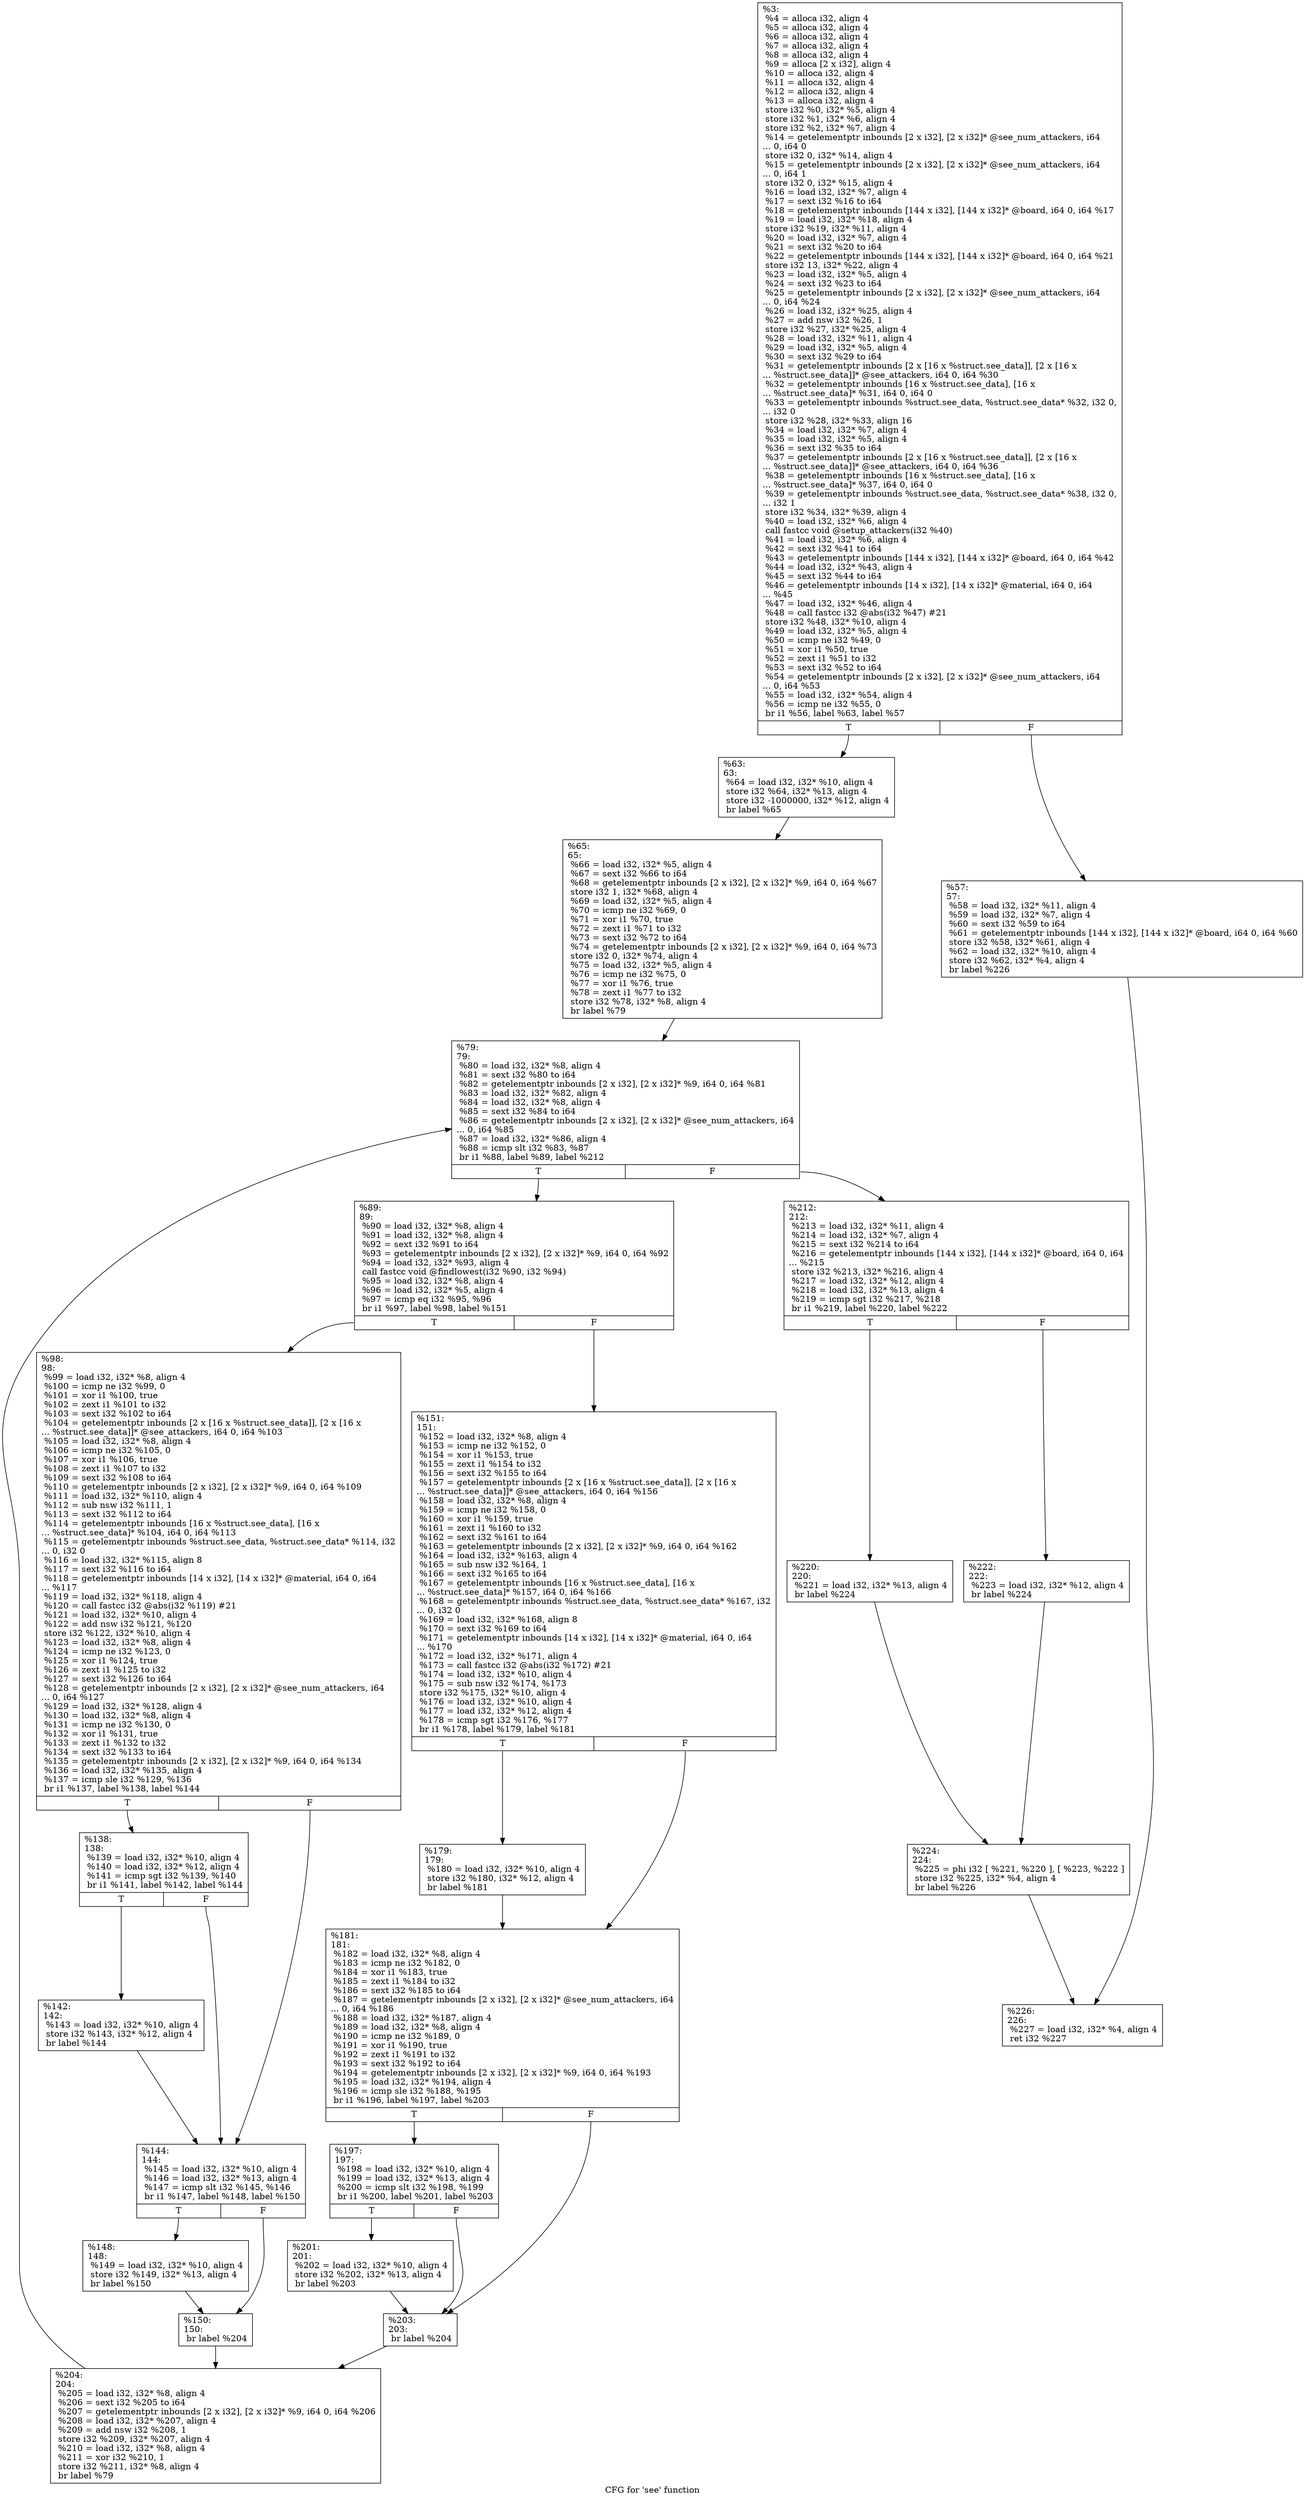 digraph "CFG for 'see' function" {
	label="CFG for 'see' function";

	Node0x2589e90 [shape=record,label="{%3:\l  %4 = alloca i32, align 4\l  %5 = alloca i32, align 4\l  %6 = alloca i32, align 4\l  %7 = alloca i32, align 4\l  %8 = alloca i32, align 4\l  %9 = alloca [2 x i32], align 4\l  %10 = alloca i32, align 4\l  %11 = alloca i32, align 4\l  %12 = alloca i32, align 4\l  %13 = alloca i32, align 4\l  store i32 %0, i32* %5, align 4\l  store i32 %1, i32* %6, align 4\l  store i32 %2, i32* %7, align 4\l  %14 = getelementptr inbounds [2 x i32], [2 x i32]* @see_num_attackers, i64\l... 0, i64 0\l  store i32 0, i32* %14, align 4\l  %15 = getelementptr inbounds [2 x i32], [2 x i32]* @see_num_attackers, i64\l... 0, i64 1\l  store i32 0, i32* %15, align 4\l  %16 = load i32, i32* %7, align 4\l  %17 = sext i32 %16 to i64\l  %18 = getelementptr inbounds [144 x i32], [144 x i32]* @board, i64 0, i64 %17\l  %19 = load i32, i32* %18, align 4\l  store i32 %19, i32* %11, align 4\l  %20 = load i32, i32* %7, align 4\l  %21 = sext i32 %20 to i64\l  %22 = getelementptr inbounds [144 x i32], [144 x i32]* @board, i64 0, i64 %21\l  store i32 13, i32* %22, align 4\l  %23 = load i32, i32* %5, align 4\l  %24 = sext i32 %23 to i64\l  %25 = getelementptr inbounds [2 x i32], [2 x i32]* @see_num_attackers, i64\l... 0, i64 %24\l  %26 = load i32, i32* %25, align 4\l  %27 = add nsw i32 %26, 1\l  store i32 %27, i32* %25, align 4\l  %28 = load i32, i32* %11, align 4\l  %29 = load i32, i32* %5, align 4\l  %30 = sext i32 %29 to i64\l  %31 = getelementptr inbounds [2 x [16 x %struct.see_data]], [2 x [16 x\l... %struct.see_data]]* @see_attackers, i64 0, i64 %30\l  %32 = getelementptr inbounds [16 x %struct.see_data], [16 x\l... %struct.see_data]* %31, i64 0, i64 0\l  %33 = getelementptr inbounds %struct.see_data, %struct.see_data* %32, i32 0,\l... i32 0\l  store i32 %28, i32* %33, align 16\l  %34 = load i32, i32* %7, align 4\l  %35 = load i32, i32* %5, align 4\l  %36 = sext i32 %35 to i64\l  %37 = getelementptr inbounds [2 x [16 x %struct.see_data]], [2 x [16 x\l... %struct.see_data]]* @see_attackers, i64 0, i64 %36\l  %38 = getelementptr inbounds [16 x %struct.see_data], [16 x\l... %struct.see_data]* %37, i64 0, i64 0\l  %39 = getelementptr inbounds %struct.see_data, %struct.see_data* %38, i32 0,\l... i32 1\l  store i32 %34, i32* %39, align 4\l  %40 = load i32, i32* %6, align 4\l  call fastcc void @setup_attackers(i32 %40)\l  %41 = load i32, i32* %6, align 4\l  %42 = sext i32 %41 to i64\l  %43 = getelementptr inbounds [144 x i32], [144 x i32]* @board, i64 0, i64 %42\l  %44 = load i32, i32* %43, align 4\l  %45 = sext i32 %44 to i64\l  %46 = getelementptr inbounds [14 x i32], [14 x i32]* @material, i64 0, i64\l... %45\l  %47 = load i32, i32* %46, align 4\l  %48 = call fastcc i32 @abs(i32 %47) #21\l  store i32 %48, i32* %10, align 4\l  %49 = load i32, i32* %5, align 4\l  %50 = icmp ne i32 %49, 0\l  %51 = xor i1 %50, true\l  %52 = zext i1 %51 to i32\l  %53 = sext i32 %52 to i64\l  %54 = getelementptr inbounds [2 x i32], [2 x i32]* @see_num_attackers, i64\l... 0, i64 %53\l  %55 = load i32, i32* %54, align 4\l  %56 = icmp ne i32 %55, 0\l  br i1 %56, label %63, label %57\l|{<s0>T|<s1>F}}"];
	Node0x2589e90:s0 -> Node0x2589f30;
	Node0x2589e90:s1 -> Node0x2589ee0;
	Node0x2589ee0 [shape=record,label="{%57:\l57:                                               \l  %58 = load i32, i32* %11, align 4\l  %59 = load i32, i32* %7, align 4\l  %60 = sext i32 %59 to i64\l  %61 = getelementptr inbounds [144 x i32], [144 x i32]* @board, i64 0, i64 %60\l  store i32 %58, i32* %61, align 4\l  %62 = load i32, i32* %10, align 4\l  store i32 %62, i32* %4, align 4\l  br label %226\l}"];
	Node0x2589ee0 -> Node0x258a5c0;
	Node0x2589f30 [shape=record,label="{%63:\l63:                                               \l  %64 = load i32, i32* %10, align 4\l  store i32 %64, i32* %13, align 4\l  store i32 -1000000, i32* %12, align 4\l  br label %65\l}"];
	Node0x2589f30 -> Node0x2589f80;
	Node0x2589f80 [shape=record,label="{%65:\l65:                                               \l  %66 = load i32, i32* %5, align 4\l  %67 = sext i32 %66 to i64\l  %68 = getelementptr inbounds [2 x i32], [2 x i32]* %9, i64 0, i64 %67\l  store i32 1, i32* %68, align 4\l  %69 = load i32, i32* %5, align 4\l  %70 = icmp ne i32 %69, 0\l  %71 = xor i1 %70, true\l  %72 = zext i1 %71 to i32\l  %73 = sext i32 %72 to i64\l  %74 = getelementptr inbounds [2 x i32], [2 x i32]* %9, i64 0, i64 %73\l  store i32 0, i32* %74, align 4\l  %75 = load i32, i32* %5, align 4\l  %76 = icmp ne i32 %75, 0\l  %77 = xor i1 %76, true\l  %78 = zext i1 %77 to i32\l  store i32 %78, i32* %8, align 4\l  br label %79\l}"];
	Node0x2589f80 -> Node0x2589fd0;
	Node0x2589fd0 [shape=record,label="{%79:\l79:                                               \l  %80 = load i32, i32* %8, align 4\l  %81 = sext i32 %80 to i64\l  %82 = getelementptr inbounds [2 x i32], [2 x i32]* %9, i64 0, i64 %81\l  %83 = load i32, i32* %82, align 4\l  %84 = load i32, i32* %8, align 4\l  %85 = sext i32 %84 to i64\l  %86 = getelementptr inbounds [2 x i32], [2 x i32]* @see_num_attackers, i64\l... 0, i64 %85\l  %87 = load i32, i32* %86, align 4\l  %88 = icmp slt i32 %83, %87\l  br i1 %88, label %89, label %212\l|{<s0>T|<s1>F}}"];
	Node0x2589fd0:s0 -> Node0x258a020;
	Node0x2589fd0:s1 -> Node0x258a480;
	Node0x258a020 [shape=record,label="{%89:\l89:                                               \l  %90 = load i32, i32* %8, align 4\l  %91 = load i32, i32* %8, align 4\l  %92 = sext i32 %91 to i64\l  %93 = getelementptr inbounds [2 x i32], [2 x i32]* %9, i64 0, i64 %92\l  %94 = load i32, i32* %93, align 4\l  call fastcc void @findlowest(i32 %90, i32 %94)\l  %95 = load i32, i32* %8, align 4\l  %96 = load i32, i32* %5, align 4\l  %97 = icmp eq i32 %95, %96\l  br i1 %97, label %98, label %151\l|{<s0>T|<s1>F}}"];
	Node0x258a020:s0 -> Node0x258a070;
	Node0x258a020:s1 -> Node0x258a250;
	Node0x258a070 [shape=record,label="{%98:\l98:                                               \l  %99 = load i32, i32* %8, align 4\l  %100 = icmp ne i32 %99, 0\l  %101 = xor i1 %100, true\l  %102 = zext i1 %101 to i32\l  %103 = sext i32 %102 to i64\l  %104 = getelementptr inbounds [2 x [16 x %struct.see_data]], [2 x [16 x\l... %struct.see_data]]* @see_attackers, i64 0, i64 %103\l  %105 = load i32, i32* %8, align 4\l  %106 = icmp ne i32 %105, 0\l  %107 = xor i1 %106, true\l  %108 = zext i1 %107 to i32\l  %109 = sext i32 %108 to i64\l  %110 = getelementptr inbounds [2 x i32], [2 x i32]* %9, i64 0, i64 %109\l  %111 = load i32, i32* %110, align 4\l  %112 = sub nsw i32 %111, 1\l  %113 = sext i32 %112 to i64\l  %114 = getelementptr inbounds [16 x %struct.see_data], [16 x\l... %struct.see_data]* %104, i64 0, i64 %113\l  %115 = getelementptr inbounds %struct.see_data, %struct.see_data* %114, i32\l... 0, i32 0\l  %116 = load i32, i32* %115, align 8\l  %117 = sext i32 %116 to i64\l  %118 = getelementptr inbounds [14 x i32], [14 x i32]* @material, i64 0, i64\l... %117\l  %119 = load i32, i32* %118, align 4\l  %120 = call fastcc i32 @abs(i32 %119) #21\l  %121 = load i32, i32* %10, align 4\l  %122 = add nsw i32 %121, %120\l  store i32 %122, i32* %10, align 4\l  %123 = load i32, i32* %8, align 4\l  %124 = icmp ne i32 %123, 0\l  %125 = xor i1 %124, true\l  %126 = zext i1 %125 to i32\l  %127 = sext i32 %126 to i64\l  %128 = getelementptr inbounds [2 x i32], [2 x i32]* @see_num_attackers, i64\l... 0, i64 %127\l  %129 = load i32, i32* %128, align 4\l  %130 = load i32, i32* %8, align 4\l  %131 = icmp ne i32 %130, 0\l  %132 = xor i1 %131, true\l  %133 = zext i1 %132 to i32\l  %134 = sext i32 %133 to i64\l  %135 = getelementptr inbounds [2 x i32], [2 x i32]* %9, i64 0, i64 %134\l  %136 = load i32, i32* %135, align 4\l  %137 = icmp sle i32 %129, %136\l  br i1 %137, label %138, label %144\l|{<s0>T|<s1>F}}"];
	Node0x258a070:s0 -> Node0x258a0c0;
	Node0x258a070:s1 -> Node0x258a160;
	Node0x258a0c0 [shape=record,label="{%138:\l138:                                              \l  %139 = load i32, i32* %10, align 4\l  %140 = load i32, i32* %12, align 4\l  %141 = icmp sgt i32 %139, %140\l  br i1 %141, label %142, label %144\l|{<s0>T|<s1>F}}"];
	Node0x258a0c0:s0 -> Node0x258a110;
	Node0x258a0c0:s1 -> Node0x258a160;
	Node0x258a110 [shape=record,label="{%142:\l142:                                              \l  %143 = load i32, i32* %10, align 4\l  store i32 %143, i32* %12, align 4\l  br label %144\l}"];
	Node0x258a110 -> Node0x258a160;
	Node0x258a160 [shape=record,label="{%144:\l144:                                              \l  %145 = load i32, i32* %10, align 4\l  %146 = load i32, i32* %13, align 4\l  %147 = icmp slt i32 %145, %146\l  br i1 %147, label %148, label %150\l|{<s0>T|<s1>F}}"];
	Node0x258a160:s0 -> Node0x258a1b0;
	Node0x258a160:s1 -> Node0x258a200;
	Node0x258a1b0 [shape=record,label="{%148:\l148:                                              \l  %149 = load i32, i32* %10, align 4\l  store i32 %149, i32* %13, align 4\l  br label %150\l}"];
	Node0x258a1b0 -> Node0x258a200;
	Node0x258a200 [shape=record,label="{%150:\l150:                                              \l  br label %204\l}"];
	Node0x258a200 -> Node0x258a430;
	Node0x258a250 [shape=record,label="{%151:\l151:                                              \l  %152 = load i32, i32* %8, align 4\l  %153 = icmp ne i32 %152, 0\l  %154 = xor i1 %153, true\l  %155 = zext i1 %154 to i32\l  %156 = sext i32 %155 to i64\l  %157 = getelementptr inbounds [2 x [16 x %struct.see_data]], [2 x [16 x\l... %struct.see_data]]* @see_attackers, i64 0, i64 %156\l  %158 = load i32, i32* %8, align 4\l  %159 = icmp ne i32 %158, 0\l  %160 = xor i1 %159, true\l  %161 = zext i1 %160 to i32\l  %162 = sext i32 %161 to i64\l  %163 = getelementptr inbounds [2 x i32], [2 x i32]* %9, i64 0, i64 %162\l  %164 = load i32, i32* %163, align 4\l  %165 = sub nsw i32 %164, 1\l  %166 = sext i32 %165 to i64\l  %167 = getelementptr inbounds [16 x %struct.see_data], [16 x\l... %struct.see_data]* %157, i64 0, i64 %166\l  %168 = getelementptr inbounds %struct.see_data, %struct.see_data* %167, i32\l... 0, i32 0\l  %169 = load i32, i32* %168, align 8\l  %170 = sext i32 %169 to i64\l  %171 = getelementptr inbounds [14 x i32], [14 x i32]* @material, i64 0, i64\l... %170\l  %172 = load i32, i32* %171, align 4\l  %173 = call fastcc i32 @abs(i32 %172) #21\l  %174 = load i32, i32* %10, align 4\l  %175 = sub nsw i32 %174, %173\l  store i32 %175, i32* %10, align 4\l  %176 = load i32, i32* %10, align 4\l  %177 = load i32, i32* %12, align 4\l  %178 = icmp sgt i32 %176, %177\l  br i1 %178, label %179, label %181\l|{<s0>T|<s1>F}}"];
	Node0x258a250:s0 -> Node0x258a2a0;
	Node0x258a250:s1 -> Node0x258a2f0;
	Node0x258a2a0 [shape=record,label="{%179:\l179:                                              \l  %180 = load i32, i32* %10, align 4\l  store i32 %180, i32* %12, align 4\l  br label %181\l}"];
	Node0x258a2a0 -> Node0x258a2f0;
	Node0x258a2f0 [shape=record,label="{%181:\l181:                                              \l  %182 = load i32, i32* %8, align 4\l  %183 = icmp ne i32 %182, 0\l  %184 = xor i1 %183, true\l  %185 = zext i1 %184 to i32\l  %186 = sext i32 %185 to i64\l  %187 = getelementptr inbounds [2 x i32], [2 x i32]* @see_num_attackers, i64\l... 0, i64 %186\l  %188 = load i32, i32* %187, align 4\l  %189 = load i32, i32* %8, align 4\l  %190 = icmp ne i32 %189, 0\l  %191 = xor i1 %190, true\l  %192 = zext i1 %191 to i32\l  %193 = sext i32 %192 to i64\l  %194 = getelementptr inbounds [2 x i32], [2 x i32]* %9, i64 0, i64 %193\l  %195 = load i32, i32* %194, align 4\l  %196 = icmp sle i32 %188, %195\l  br i1 %196, label %197, label %203\l|{<s0>T|<s1>F}}"];
	Node0x258a2f0:s0 -> Node0x258a340;
	Node0x258a2f0:s1 -> Node0x258a3e0;
	Node0x258a340 [shape=record,label="{%197:\l197:                                              \l  %198 = load i32, i32* %10, align 4\l  %199 = load i32, i32* %13, align 4\l  %200 = icmp slt i32 %198, %199\l  br i1 %200, label %201, label %203\l|{<s0>T|<s1>F}}"];
	Node0x258a340:s0 -> Node0x258a390;
	Node0x258a340:s1 -> Node0x258a3e0;
	Node0x258a390 [shape=record,label="{%201:\l201:                                              \l  %202 = load i32, i32* %10, align 4\l  store i32 %202, i32* %13, align 4\l  br label %203\l}"];
	Node0x258a390 -> Node0x258a3e0;
	Node0x258a3e0 [shape=record,label="{%203:\l203:                                              \l  br label %204\l}"];
	Node0x258a3e0 -> Node0x258a430;
	Node0x258a430 [shape=record,label="{%204:\l204:                                              \l  %205 = load i32, i32* %8, align 4\l  %206 = sext i32 %205 to i64\l  %207 = getelementptr inbounds [2 x i32], [2 x i32]* %9, i64 0, i64 %206\l  %208 = load i32, i32* %207, align 4\l  %209 = add nsw i32 %208, 1\l  store i32 %209, i32* %207, align 4\l  %210 = load i32, i32* %8, align 4\l  %211 = xor i32 %210, 1\l  store i32 %211, i32* %8, align 4\l  br label %79\l}"];
	Node0x258a430 -> Node0x2589fd0;
	Node0x258a480 [shape=record,label="{%212:\l212:                                              \l  %213 = load i32, i32* %11, align 4\l  %214 = load i32, i32* %7, align 4\l  %215 = sext i32 %214 to i64\l  %216 = getelementptr inbounds [144 x i32], [144 x i32]* @board, i64 0, i64\l... %215\l  store i32 %213, i32* %216, align 4\l  %217 = load i32, i32* %12, align 4\l  %218 = load i32, i32* %13, align 4\l  %219 = icmp sgt i32 %217, %218\l  br i1 %219, label %220, label %222\l|{<s0>T|<s1>F}}"];
	Node0x258a480:s0 -> Node0x258a4d0;
	Node0x258a480:s1 -> Node0x258a520;
	Node0x258a4d0 [shape=record,label="{%220:\l220:                                              \l  %221 = load i32, i32* %13, align 4\l  br label %224\l}"];
	Node0x258a4d0 -> Node0x258a570;
	Node0x258a520 [shape=record,label="{%222:\l222:                                              \l  %223 = load i32, i32* %12, align 4\l  br label %224\l}"];
	Node0x258a520 -> Node0x258a570;
	Node0x258a570 [shape=record,label="{%224:\l224:                                              \l  %225 = phi i32 [ %221, %220 ], [ %223, %222 ]\l  store i32 %225, i32* %4, align 4\l  br label %226\l}"];
	Node0x258a570 -> Node0x258a5c0;
	Node0x258a5c0 [shape=record,label="{%226:\l226:                                              \l  %227 = load i32, i32* %4, align 4\l  ret i32 %227\l}"];
}
